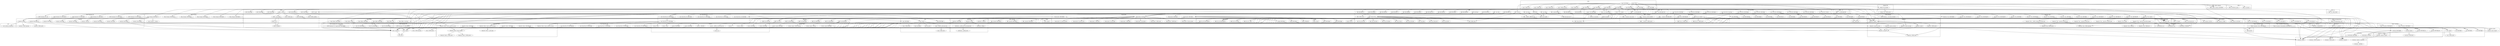 digraph {
graph [overlap=false]
subgraph cluster_mro {
	label="mro";
	"mro::method_changed_in";
}
subgraph cluster_XSLoader {
	label="XSLoader";
	"XSLoader::load";
}
subgraph cluster_DBI_dr {
	label="DBI::dr";
	"DBI::dr::connect";
	"DBI::dr::disconnect_all";
}
subgraph cluster_Time_HiRes {
	label="Time::HiRes";
	"Time::HiRes::BEGIN@43";
	"Time::HiRes::time";
	"Time::HiRes::bootstrap";
	"Time::HiRes::import";
	"Time::HiRes::BEGIN@3";
	"Time::HiRes::BEGIN@4";
}
subgraph cluster_Data_Dumper {
	label="Data::Dumper";
	"Data::Dumper::BEGIN@18";
	"Data::Dumper::BEGIN@12";
	"Data::Dumper::BEGIN@731";
	"Data::Dumper::BEGIN@272";
	"Data::Dumper::BEGIN@22";
	"Data::Dumper::_vstring";
	"Data::Dumper::BEGIN@24";
}
subgraph cluster_JSON_Backend_XS_Supportable {
	label="JSON::Backend::XS::Supportable";
	"JSON::Backend::XS::Supportable::BEGIN@99";
}
subgraph cluster_DBI_st {
	label="DBI::st";
	"DBI::st::execute";
	"DBI::st::fetchrow_array";
}
subgraph cluster_Exporter_Heavy {
	label="Exporter::Heavy";
	"Exporter::Heavy::heavy_export_to_level";
	"Exporter::Heavy::BEGIN@3";
	"Exporter::Heavy::BEGIN@4";
	"Exporter::Heavy::CORE:subst";
	"Exporter::Heavy::heavy_export_ok_tags";
	"Exporter::Heavy::_push_tags";
	"Exporter::Heavy::BEGIN@188";
	"Exporter::Heavy::CORE:match";
	"Exporter::Heavy::heavy_require_version";
	"Exporter::Heavy::heavy_export";
}
subgraph cluster_Scalar_Util {
	label="Scalar::Util";
	"Scalar::Util::weaken";
	"Scalar::Util::BEGIN@10";
	"Scalar::Util::BEGIN@9";
}
subgraph cluster_constant {
	label="constant";
	"constant::CORE:qr";
	"constant::BEGIN@64";
	"constant::BEGIN@39";
	"constant::CORE:regcomp";
	"constant::import";
	"constant::CORE:match";
	"constant::BEGIN@4";
	"constant::BEGIN@24";
	"constant::BEGIN@3";
	"constant::BEGIN@126";
	"constant::BEGIN@2";
	"constant::BEGIN@6";
}
subgraph cluster_overloading {
	label="overloading";
	"overloading::BEGIN@2";
	"overloading::unimport";
}
subgraph cluster_Types_Serialiser_Error {
	label="Types::Serialiser::Error";
	"Types::Serialiser::Error::BEGIN@145";
}
subgraph cluster_DBI_common {
	label="DBI::common";
	"DBI::common::STORE";
	"DBI::common::DESTROY";
	"DBI::common::FETCH";
}
subgraph cluster_Types_Serialiser_BooleanBase {
	label="Types::Serialiser::BooleanBase";
	"Types::Serialiser::BooleanBase::BEGIN@116";
}
subgraph cluster_DBD___dr {
	label="DBD::_::dr";
	"DBD::_::dr::BEGIN@1469";
}
subgraph cluster_bytes {
	label="bytes";
	"bytes::import";
}
subgraph cluster_List_Util {
	label="List::Util";
	"List::Util::BEGIN@31";
	"List::Util::BEGIN@9";
	"List::Util::BEGIN@10";
}
subgraph cluster_JSON_Backend_PP {
	label="JSON::Backend::PP";
	"JSON::Backend::PP::BEGIN@403";
}
subgraph cluster_DBD_Pg_DefaultValue {
	label="DBD::Pg::DefaultValue";
	"DBD::Pg::DefaultValue::new";
}
subgraph cluster_version_regex {
	label="version::regex";
	"version::regex::BEGIN@3";
	"version::regex::CORE:qr";
	"version::regex::CORE:regcomp";
	"version::regex::BEGIN@5";
}
subgraph cluster_JSON {
	label="JSON";
	"JSON::BEGIN@5";
	"JSON::BEGIN@4";
	"JSON::_set_module";
	"JSON::CORE:close";
	"JSON::BEGIN@9";
	"JSON::_load_xs";
	"JSON::import";
	"JSON::is_xs";
	"JSON::BEGIN@2";
	"JSON::BEGIN@6";
	"JSON::BEGIN@319";
	"JSON::backend";
	"JSON::CORE:readline";
}
subgraph cluster_DBI {
	label="DBI";
	"DBI::BEGIN@290";
	"DBI::BEGIN@710";
	"DBI::BEGIN@178";
	"DBI::_new_handle";
	"DBI::BEGIN@888";
	"DBI::bootstrap";
	"DBI::CORE:subst";
	"DBI::CORE:match";
	"DBI::BEGIN@181";
	"DBI::SQL_INTEGER";
	"DBI::connect";
	"DBI::BEGIN@823";
	"DBI::BEGIN@1054";
	"DBI::SQL_DECIMAL";
	"DBI::__ANON__[DBI.pm:751]";
	"DBI::_new_sth";
	"DBI::BEGIN@13";
	"DBI::_new_dbh";
	"DBI::SQL_DOUBLE";
	"DBI::_new_drh";
	"DBI::BEGIN@553";
	"DBI::SQL_NUMERIC";
	"DBI::BEGIN@294";
	"DBI::_install_method";
	"DBI::BEGIN@857";
	"DBI::BEGIN@985";
	"DBI::install_driver";
	"DBI::disconnect_all";
	"DBI::SQL_FLOAT";
	"DBI::setup_driver";
	"DBI::BEGIN@179";
	"DBI::SQL_REAL";
	"DBI::SQL_SMALLINT";
	"DBI::END";
	"DBI::BEGIN@177";
	"DBI::SQL_BIGINT";
}
subgraph cluster_DynaLoader {
	label="DynaLoader";
	"DynaLoader::CORE:ftsize";
	"DynaLoader::dl_find_symbol";
	"DynaLoader::dl_undef_symbols";
	"DynaLoader::dl_install_xsub";
	"DynaLoader::CORE:ftdir";
	"DynaLoader::bootstrap";
	"DynaLoader::BEGIN@21";
	"DynaLoader::BEGIN@92";
	"DynaLoader::dl_load_flags";
	"DynaLoader::CORE:ftfile";
	"DynaLoader::dl_load_file";
	"DynaLoader::CORE:subst";
	"DynaLoader::BEGIN@17";
}
subgraph cluster_DBD__mem_common {
	label="DBD::_mem::common";
	"DBD::_mem::common::DESTROY";
}
subgraph cluster_Getopt_Std {
	label="Getopt::Std";
	"Getopt::Std::CORE:match";
	"Getopt::Std::getopts";
}
subgraph cluster_version {
	label="version";
	"version::BEGIN@20";
	"version::BEGIN@4";
	"version::(bool";
	"version::(cmp";
	"version::qv";
	"version::BEGIN@5";
	"version::_VERSION";
	"version::import";
	"version::BEGIN@7";
	"version::(\"\"";
	"version::__ANON__[version.pm:52]";
}
subgraph cluster_List_MoreUtils_PP {
	label="List::MoreUtils::PP";
	"List::MoreUtils::PP::BEGIN@4";
	"List::MoreUtils::PP::BEGIN@5";
	"List::MoreUtils::PP::BEGIN@334";
	"List::MoreUtils::PP::BEGIN@3";
	"List::MoreUtils::PP::BEGIN@327";
}
subgraph cluster_base {
	label="base";
	"base::CORE:match";
	"base::import";
	"base::BEGIN@3";
	"base::CORE:subst";
	"base::BEGIN@4";
	"base::has_fields";
	"base::has_attr";
	"base::__ANON__[base.pm:70]";
}
subgraph cluster_List_MoreUtils_XS {
	label="List::MoreUtils::XS";
	"List::MoreUtils::XS::BEGIN@10";
	"List::MoreUtils::XS::BEGIN@4";
	"List::MoreUtils::XS::BEGIN@1";
	"List::MoreUtils::XS::BEGIN@7";
	"List::MoreUtils::XS::BEGIN@5";
	"List::MoreUtils::XS::BEGIN@3";
}
subgraph cluster_attributes {
	label="attributes";
	"attributes::import";
	"attributes::CORE:qr";
	"attributes::_modify_attrs_and_deprecate";
	"attributes::BEGIN@9";
	"attributes::reftype";
	"attributes::_modify_attrs";
}
subgraph cluster_utf8 {
	label="utf8";
	"utf8::encode";
}
subgraph cluster_DBD___common {
	label="DBD::_::common";
	"DBD::_::common::BEGIN@1369";
	"DBD::_::common::CORE:match";
	"DBD::_::common::trace_msg";
	"DBD::_::common::install_method";
}
subgraph cluster_strict {
	label="strict";
	"strict::unimport";
	"strict::import";
	"strict::bits";
	"strict::CORE:regcomp";
	"strict::CORE:match";
}
subgraph cluster_JSON_Boolean {
	label="JSON::Boolean";
	"JSON::Boolean::_overrride_overload";
}
subgraph cluster_DBD_Pg {
	label="DBD::Pg";
	"DBD::Pg::driver";
	"DBD::Pg::bootstrap";
	"DBD::Pg::BEGIN@24";
	"DBD::Pg::BEGIN@19";
	"DBD::Pg::BEGIN@23";
	"DBD::Pg::BEGIN@22";
	"DBD::Pg::BEGIN@21";
}
subgraph cluster_DBD_Pg_st {
	label="DBD::Pg::st";
	"DBD::Pg::st::_prepare";
}
subgraph cluster_JSON_XS {
	label="JSON::XS";
	"JSON::XS::BEGIN@1736";
	"JSON::XS::BEGIN@111";
	"JSON::XS::BEGIN@112";
	"JSON::XS::BEGIN@104";
	"JSON::XS::BEGIN@114";
}
subgraph cluster_DBI__firesafe {
	label="DBI::_firesafe";
	"DBI::_firesafe::BEGIN@12";
	"DBI::_firesafe::BEGIN@14";
	"DBI::_firesafe::BEGIN@13";
}
subgraph cluster_overload {
	label="overload";
	"overload::import";
	"overload::OVERLOAD";
	"overload::BEGIN@83";
	"overload::BEGIN@144";
	"overload::BEGIN@114";
}
subgraph cluster_DBD___db {
	label="DBD::_::db";
	"DBD::_::db::BEGIN@1534";
}
subgraph cluster_JSON_Backend_XS {
	label="JSON::Backend::XS";
	"JSON::Backend::XS::BEGIN@9";
	"JSON::Backend::XS::BEGIN@18";
	"JSON::Backend::XS::BEGIN@42";
	"JSON::Backend::XS::init";
	"JSON::Backend::XS::BEGIN@11";
	"JSON::Backend::XS::BEGIN@29";
}
subgraph cluster_DBD_Pg_db {
	label="DBD::Pg::db";
	"DBD::Pg::db::BEGIN@258";
	"DBD::Pg::db::_login";
	"DBD::Pg::db::BEGIN@260";
	"DBD::Pg::db::prepare";
}
subgraph cluster_warnings_register {
	label="warnings::register";
	"warnings::register::import";
}
subgraph cluster_DBI_var {
	label="DBI::var";
	"DBI::var::TIESCALAR";
}
subgraph cluster_Exporter {
	label="Exporter";
	"Exporter::export";
	"Exporter::export_to_level";
	"Exporter::import";
	"Exporter::CORE:subst";
	"Exporter::as_heavy";
	"Exporter::require_version";
	"Exporter::CORE:match";
	"Exporter::export_ok_tags";
}
subgraph cluster_vars {
	label="vars";
	"vars::BEGIN@3";
	"vars::BEGIN@7";
	"vars::import";
	"vars::BEGIN@8";
	"vars::CORE:match";
}
subgraph cluster_Types_Serialiser {
	label="Types::Serialiser";
	"Types::Serialiser::BEGIN@20";
	"Types::Serialiser::BEGIN@102";
}
subgraph cluster_DBD___st {
	label="DBD::_::st";
	"DBD::_::st::BEGIN@1856";
}
subgraph cluster_Carp {
	label="Carp";
	"Carp::_fetch_sub";
	"Carp::BEGIN@61";
	"Carp::BEGIN@49";
	"Carp::BEGIN@568";
	"Carp::BEGIN@5";
	"Carp::BEGIN@6";
	"Carp::BEGIN@555";
	"Carp::BEGIN@4";
	"Carp::BEGIN@73";
	"Carp::BEGIN@575";
	"Carp::BEGIN@131";
	"Carp::BEGIN@3";
	"Carp::BEGIN@171";
}
subgraph cluster_List_MoreUtils {
	label="List::MoreUtils";
	"List::MoreUtils::BEGIN@5";
	"List::MoreUtils::BEGIN@8";
	"List::MoreUtils::BEGIN@3";
	"List::MoreUtils::BEGIN@4";
	"List::MoreUtils::BEGIN@13";
	"List::MoreUtils::BEGIN@93";
	"List::MoreUtils::BEGIN@12";
	"List::MoreUtils::BEGIN@7";
	"List::MoreUtils::bootstrap";
	"List::MoreUtils::firstidx";
}
subgraph cluster_common_sense {
	label="common::sense";
	"common::sense::import";
}
subgraph cluster_Internals {
	label="Internals";
	"Internals::SvREADONLY";
}
subgraph cluster_DBD_Pg_dr {
	label="DBD::Pg::dr";
	"DBD::Pg::dr::connect";
	"DBD::Pg::dr::CORE:subst";
	"DBD::Pg::dr::CORE:match";
	"DBD::Pg::dr::BEGIN@180";
}
subgraph cluster_Config {
	label="Config";
	"Config::TIEHASH";
	"Config::BEGIN@47";
	"Config::BEGIN@9";
	"Config::FETCH";
	"Config::BEGIN@10";
	"Config::import";
	"Config::BEGIN@11";
}
subgraph cluster_warnings {
	label="warnings";
	"warnings::_mkMask";
	"warnings::CORE:regcomp";
	"warnings::import";
	"warnings::CORE:match";
	"warnings::register_categories";
	"warnings::unimport";
}
subgraph cluster_Exporter_Tiny {
	label="Exporter::Tiny";
	"Exporter::Tiny::BEGIN@283";
	"Exporter::Tiny::BEGIN@5.1";
	"Exporter::Tiny::BEGIN@189";
	"Exporter::Tiny::CORE:qr";
	"Exporter::Tiny::BEGIN@48";
	"Exporter::Tiny::CORE:regcomp";
	"Exporter::Tiny::BEGIN@4";
	"Exporter::Tiny::BEGIN@5";
	"Exporter::Tiny::mkopt";
	"Exporter::Tiny::BEGIN@3";
	"Exporter::Tiny::CORE:match";
	"Exporter::Tiny::BEGIN@143";
	"Exporter::Tiny::__ANON__[Exporter/Tiny.pm:38]";
	"Exporter::Tiny::CORE:sort";
	"Exporter::Tiny::import";
	"Exporter::Tiny::_exporter_permitted_regexp";
	"Exporter::Tiny::BEGIN@297";
	"Exporter::Tiny::_exporter_expand_sub";
	"Exporter::Tiny::_exporter_install_sub";
	"Exporter::Tiny::BEGIN@170";
	"Exporter::Tiny::BEGIN@253";
	"Exporter::Tiny::BEGIN@206";
	"Exporter::Tiny::_exporter_validate_opts";
}
subgraph cluster_UNIVERSAL {
	label="UNIVERSAL";
	"UNIVERSAL::isa";
	"UNIVERSAL::can";
	"UNIVERSAL::VERSION";
}
subgraph cluster_DBI_db {
	label="DBI::db";
	"DBI::db::prepare";
	"DBI::db::connected";
}
subgraph cluster_main {
	label="main";
	"main::BEGIN@4";
	"main::CORE:regcomp";
	"main::CORE:print";
	"main::CORE:close";
	"main::BEGIN@3";
	"main::NULL";
	"main::CORE:open";
	"main::BEGIN@5";
	"main::BEGIN@7";
	"main::BEGIN@6";
	"main::CORE:match";
	"main::RUNTIME";
	"main::BEGIN@8";
	"main::BEGIN@9";
}
"base::import" -> "base::__ANON__[base.pm:70]";
"Exporter::Heavy::heavy_export_ok_tags" -> "Exporter::Heavy::_push_tags";
"List::MoreUtils::BEGIN@12" -> "Exporter::Tiny::BEGIN@5";
"DynaLoader::BEGIN@92" -> "attributes::BEGIN@9";
"DBI::__ANON__[DBI.pm:751]" -> "DBI::dr::connect";
"Data::Dumper::BEGIN@272" -> "constant::BEGIN@126";
"DBI::install_driver" -> "DBD::Pg::BEGIN@23";
"main::NULL" -> "DBI::common::DESTROY";
"main::RUNTIME" -> "DBI::common::DESTROY";
"DBI::BEGIN@177" -> "Carp::BEGIN@49";
"main::BEGIN@6" -> "JSON::BEGIN@4";
"Exporter::Tiny::import" -> "Exporter::Tiny::__ANON__[Exporter/Tiny.pm:38]";
"Carp::BEGIN@5" -> "warnings::CORE:regcomp";
"DynaLoader::BEGIN@92" -> "attributes::CORE:qr";
"JSON::BEGIN@2" -> "JSON::XS::BEGIN@112";
"main::NULL" -> "main::BEGIN@9";
"main::RUNTIME" -> "main::CORE:match";
"XSLoader::load" -> "DynaLoader::BEGIN@92";
"List::MoreUtils::BEGIN@13" -> "List::MoreUtils::XS::BEGIN@7";
"JSON::XS::BEGIN@114" -> "Types::Serialiser::Error::BEGIN@145";
"Exporter::require_version" -> "Exporter::as_heavy";
"Exporter::export" -> "Exporter::as_heavy";
"Exporter::export_to_level" -> "Exporter::as_heavy";
"Exporter::export_ok_tags" -> "Exporter::as_heavy";
"JSON::is_xs" -> "JSON::backend";
"JSON::_set_module" -> "JSON::backend";
"List::MoreUtils::BEGIN@12" -> "Exporter::Tiny::BEGIN@143";
"Exporter::Tiny::_exporter_permitted_regexp" -> "Exporter::Tiny::CORE:sort";
"main::BEGIN@7" -> "Time::HiRes::BEGIN@3";
"main::BEGIN@6" -> "JSON::Backend::PP::BEGIN@403";
"main::BEGIN@3" -> "DBI::BEGIN@553";
"main::BEGIN@3" -> "DBI::var::TIESCALAR";
"version::regex::BEGIN@5" -> "vars::import";
"base::BEGIN@4" -> "vars::import";
"DBD::Pg::BEGIN@24" -> "vars::import";
"List::MoreUtils::XS::BEGIN@7" -> "vars::import";
"version::BEGIN@7" -> "vars::import";
"constant::BEGIN@6" -> "vars::import";
"Config::BEGIN@11" -> "vars::import";
"List::MoreUtils::PP::BEGIN@327" -> "vars::import";
"DBI::install_driver" -> "DBI::SQL_DECIMAL";
"overload::BEGIN@144" -> "warnings::register::import";
"constant::BEGIN@4" -> "warnings::register::import";
"vars::BEGIN@7" -> "warnings::register::import";
"main::BEGIN@3" -> "DBI::BEGIN@1054";
"List::MoreUtils::BEGIN@12" -> "Exporter::Tiny::BEGIN@206";
"main::BEGIN@3" -> "DBI::BEGIN@13";
"DBI::END" -> "DBD::_::common::trace_msg";
"List::MoreUtils::BEGIN@12" -> "Exporter::Tiny::BEGIN@189";
"main::BEGIN@9" -> "List::MoreUtils::BEGIN@12";
"main::BEGIN@3" -> "List::Util::BEGIN@10";
"DBI::install_driver" -> "DBD::Pg::BEGIN@21";
"DBI::BEGIN@177" -> "Carp::BEGIN@6";
"main::BEGIN@6" -> "JSON::_load_xs";
"Exporter::Tiny::import" -> "Exporter::Tiny::mkopt";
"main::BEGIN@3" -> "DBI::BEGIN@179";
"main::NULL" -> "main::BEGIN@3";
"DynaLoader::BEGIN@21" -> "Config::import";
"List::MoreUtils::BEGIN@13" -> "List::MoreUtils::XS::BEGIN@4";
"warnings::register_categories" -> "warnings::_mkMask";
"DBI::install_driver" -> "DBI::SQL_SMALLINT";
"main::RUNTIME" -> "DBI::END";
"Data::Dumper::BEGIN@272" -> "Data::Dumper::_vstring";
"List::MoreUtils::BEGIN@12" -> "Exporter::Tiny::BEGIN@170";
"main::BEGIN@5" -> "Data::Dumper::BEGIN@272";
"DBI::END" -> "DBI::disconnect_all";
"JSON::_load_xs" -> "JSON::CORE:readline";
"List::MoreUtils::BEGIN@12" -> "Exporter::Tiny::BEGIN@5.1";
"Carp::BEGIN@73" -> "Carp::_fetch_sub";
"Carp::BEGIN@61" -> "Carp::_fetch_sub";
"DBI::BEGIN@181" -> "DBI::CORE:match";
"JSON::BEGIN@6" -> "base::BEGIN@3";
"DynaLoader::bootstrap" -> "DynaLoader::dl_load_file";
"DynaLoader::BEGIN@21" -> "Config::BEGIN@9";
"JSON::BEGIN@2" -> "JSON::XS::BEGIN@1736";
"DynaLoader::bootstrap" -> "DBI::bootstrap";
"Exporter::Tiny::_exporter_expand_sub" -> "Exporter::Tiny::CORE:match";
"Exporter::Tiny::__ANON__[Exporter/Tiny.pm:38]" -> "Exporter::Tiny::CORE:match";
"DBI::install_driver" -> "version::__ANON__[version.pm:52]";
"attributes::import" -> "attributes::reftype";
"JSON::_load_xs" -> "JSON::Backend::XS::init";
"main::NULL" -> "main::BEGIN@4";
"DBI::install_driver" -> "DBD::Pg::BEGIN@24";
"DBD::Pg::db::prepare" -> "DBD::Pg::st::_prepare";
"List::MoreUtils::XS::BEGIN@1" -> "List::MoreUtils::PP::BEGIN@334";
"main::BEGIN@9" -> "List::MoreUtils::BEGIN@5";
"vars::import" -> "vars::CORE:match";
"main::BEGIN@3" -> "DBD::_::dr::BEGIN@1469";
"DBD::Pg::driver" -> "version::(\"\"";
"List::MoreUtils::BEGIN@12" -> "Exporter::Tiny::BEGIN@253";
"DBI::BEGIN@177" -> "Carp::BEGIN@5";
"main::BEGIN@5" -> "overload::BEGIN@114";
"main::BEGIN@3" -> "DBI::BEGIN@857";
"JSON::BEGIN@2" -> "JSON::XS::BEGIN@114";
"Data::Dumper::BEGIN@272" -> "constant::CORE:qr";
"DBI::db::prepare" -> "DBD::Pg::db::prepare";
"main::BEGIN@7" -> "Time::HiRes::BEGIN@43";
"DBD::_::common::install_method" -> "DBD::_::common::CORE:match";
"main::RUNTIME" -> "List::MoreUtils::firstidx";
"List::MoreUtils::BEGIN@13" -> "List::MoreUtils::XS::BEGIN@5";
"DBD::Pg::BEGIN@19" -> "version::BEGIN@20";
"DynaLoader::BEGIN@21" -> "version::(cmp";
"DBI::install_driver" -> "DynaLoader::bootstrap";
"main::BEGIN@7" -> "DynaLoader::bootstrap";
"List::MoreUtils::XS::BEGIN@10" -> "DynaLoader::bootstrap";
"DBI::BEGIN@181" -> "DynaLoader::bootstrap";
"DBI::BEGIN@177" -> "Carp::BEGIN@555";
"JSON::_set_module" -> "JSON::is_xs";
"overload::BEGIN@83" -> "overloading::BEGIN@2";
"Data::Dumper::BEGIN@22" -> "Exporter::import";
"main::BEGIN@5" -> "Exporter::import";
"JSON::XS::BEGIN@111" -> "Exporter::import";
"main::BEGIN@3" -> "Exporter::import";
"Getopt::Std::getopts" -> "Exporter::import";
"main::BEGIN@8" -> "Exporter::import";
"DBD::Pg::db::BEGIN@258" -> "Exporter::import";
"main::BEGIN@5" -> "Data::Dumper::BEGIN@18";
"List::MoreUtils::XS::BEGIN@1" -> "List::MoreUtils::PP::BEGIN@4";
"Data::Dumper::BEGIN@272" -> "constant::BEGIN@3";
"DBI::BEGIN@181" -> "Exporter::export_ok_tags";
"DBI::install_driver" -> "Exporter::export_ok_tags";
"List::MoreUtils::XS::BEGIN@5" -> "warnings::import";
"overloading::BEGIN@2" -> "warnings::import";
"DBI::_firesafe::BEGIN@13" -> "warnings::import";
"List::MoreUtils::BEGIN@5" -> "warnings::import";
"List::Util::BEGIN@10" -> "warnings::import";
"Scalar::Util::BEGIN@10" -> "warnings::import";
"Exporter::Tiny::BEGIN@5" -> "warnings::import";
"List::MoreUtils::PP::BEGIN@5" -> "warnings::import";
"Config::BEGIN@10" -> "warnings::import";
"Carp::BEGIN@5" -> "warnings::import";
"List::MoreUtils::XS::BEGIN@10" -> "List::MoreUtils::BEGIN@7";
"JSON::XS::BEGIN@114" -> "Types::Serialiser::BEGIN@20";
"DBI::connect" -> "DBI::common::STORE";
"DBD::Pg::dr::connect" -> "DBI::common::STORE";
"DBI::__ANON__[DBI.pm:751]" -> "DBI::common::STORE";
"main::BEGIN@6" -> "JSON::BEGIN@6";
"DynaLoader::bootstrap" -> "DynaLoader::CORE:ftfile";
"overload::BEGIN@83" -> "overloading::unimport";
"overload::BEGIN@114" -> "overloading::unimport";
"DBD::Pg::BEGIN@19" -> "version::import";
"main::BEGIN@9" -> "List::MoreUtils::BEGIN@8";
"main::NULL" -> "main::BEGIN@5";
"DBI::install_driver" -> "DBD::Pg::db::BEGIN@258";
"main::BEGIN@9" -> "List::MoreUtils::BEGIN@93";
"DynaLoader::bootstrap" -> "DynaLoader::dl_undef_symbols";
"Exporter::Tiny::_exporter_permitted_regexp" -> "Exporter::Tiny::CORE:regcomp";
"Exporter::Tiny::_exporter_expand_sub" -> "Exporter::Tiny::CORE:regcomp";
"DBI::install_driver" -> "Exporter::Heavy::heavy_require_version";
"DBI::install_driver" -> "Exporter::require_version";
"DynaLoader::BEGIN@21" -> "Config::TIEHASH";
"Data::Dumper::BEGIN@272" -> "constant::BEGIN@24";
"main::BEGIN@3" -> "Scalar::Util::BEGIN@9";
"Types::Serialiser::Error::BEGIN@145" -> "overload::import";
"Types::Serialiser::BooleanBase::BEGIN@116" -> "overload::import";
"DBI::BEGIN@177" -> "Carp::BEGIN@171";
"strict::import" -> "strict::bits";
"strict::unimport" -> "strict::bits";
"DBI::install_driver" -> "DBD::Pg::BEGIN@22";
"Getopt::Std::getopts" -> "Getopt::Std::CORE:match";
"main::BEGIN@9" -> "Exporter::Tiny::import";
"JSON::_load_xs" -> "JSON::Backend::XS::BEGIN@9";
"Exporter::import" -> "Exporter::Heavy::heavy_export";
"Exporter::Heavy::heavy_export_to_level" -> "Exporter::Heavy::heavy_export";
"main::BEGIN@3" -> "List::Util::BEGIN@9";
"DynaLoader::bootstrap" -> "DynaLoader::CORE:subst";
"Exporter::Tiny::import" -> "Exporter::Tiny::_exporter_expand_sub";
"DBI::install_driver" -> "DBI::SQL_FLOAT";
"DBI::connect" -> "DBI::install_driver";
"main::BEGIN@3" -> "DBD::_::db::BEGIN@1534";
"main::BEGIN@3" -> "DBI::BEGIN@181";
"DBI::install_driver" -> "DBI::SQL_INTEGER";
"main::RUNTIME" -> "DBI::db::prepare";
"DynaLoader::BEGIN@21" -> "Config::BEGIN@10";
"JSON::_set_module" -> "UNIVERSAL::VERSION";
"main::BEGIN@3" -> "UNIVERSAL::VERSION";
"JSON::BEGIN@2" -> "UNIVERSAL::VERSION";
"main::BEGIN@3" -> "DBI::BEGIN@823";
"main::RUNTIME" -> "DBI::connect";
"main::RUNTIME" -> "DBI::st::execute";
"DBI::disconnect_all" -> "DBI::dr::disconnect_all";
"DBI::BEGIN@177" -> "Carp::BEGIN@575";
"main::BEGIN@3" -> "DBI::BEGIN@710";
"JSON::BEGIN@6" -> "base::import";
"constant::import" -> "mro::method_changed_in";
"Config::BEGIN@11" -> "vars::BEGIN@3";
"DBI::BEGIN@178" -> "DynaLoader::BEGIN@21";
"JSON::_load_xs" -> "JSON::_set_module";
"Data::Dumper::BEGIN@272" -> "constant::BEGIN@39";
"DynaLoader::bootstrap" -> "DynaLoader::CORE:ftdir";
"Data::Dumper::BEGIN@731" -> "bytes::import";
"List::MoreUtils::BEGIN@13" -> "List::MoreUtils::XS::BEGIN@3";
"JSON::_load_xs" -> "JSON::Backend::XS::Supportable::BEGIN@99";
"Config::BEGIN@11" -> "vars::BEGIN@7";
"DBI::BEGIN@178" -> "Config::FETCH";
"JSON::_load_xs" -> "JSON::Backend::XS::BEGIN@42";
"JSON::_load_xs" -> "JSON::Boolean::_overrride_overload";
"DBI::BEGIN@177" -> "Carp::BEGIN@568";
"List::MoreUtils::XS::BEGIN@1" -> "List::MoreUtils::PP::BEGIN@3";
"DBI::BEGIN@181" -> "Exporter::Heavy::heavy_export_ok_tags";
"DBI::install_driver" -> "Exporter::Heavy::heavy_export_ok_tags";
"main::BEGIN@5" -> "overload::BEGIN@83";
"base::__ANON__[base.pm:70]" -> "utf8::encode";
"DynaLoader::BEGIN@21" -> "Config::BEGIN@11";
"Exporter::Heavy::heavy_export" -> "Exporter::Heavy::CORE:subst";
"List::MoreUtils::BEGIN@13" -> "List::MoreUtils::XS::BEGIN@10";
"Carp::BEGIN@4" -> "strict::CORE:regcomp";
"Exporter::Tiny::import" -> "Exporter::Tiny::_exporter_install_sub";
"DBD::Pg::driver" -> "DBD::_::common::install_method";
"overload::import" -> "overload::OVERLOAD";
"main::BEGIN@6" -> "JSON::BEGIN@5";
"main::BEGIN@7" -> "Time::HiRes::import";
"DBD::Pg::BEGIN@19" -> "version::regex::CORE:regcomp";
"DBI::install_driver" -> "DBD::Pg::BEGIN@19";
"DBD::Pg::dr::connect" -> "DBD::Pg::db::_login";
"JSON::import" -> "Exporter::Heavy::heavy_export_to_level";
"Time::HiRes::import" -> "Exporter::Heavy::heavy_export_to_level";
"main::RUNTIME" -> "DBD::_mem::common::DESTROY";
"main::NULL" -> "DBD::_mem::common::DESTROY";
"DynaLoader::bootstrap" -> "DBD::Pg::bootstrap";
"main::BEGIN@6" -> "JSON::BEGIN@319";
"main::BEGIN@3" -> "DBI::BEGIN@888";
"DynaLoader::BEGIN@21" -> "version::(bool";
"main::RUNTIME" -> "main::CORE:print";
"DBI::install_driver" -> "DBI::_firesafe::BEGIN@14";
"main::RUNTIME" -> "Time::HiRes::time";
"DBD::Pg::driver" -> "DBI::_new_drh";
"DBI::BEGIN@177" -> "Carp::BEGIN@73";
"DynaLoader::bootstrap" -> "DynaLoader::CORE:ftsize";
"main::RUNTIME" -> "Getopt::Std::getopts";
"DBI::__ANON__[DBI.pm:751]" -> "DBI::db::connected";
"base::__ANON__[base.pm:70]" -> "base::CORE:subst";
"JSON::_load_xs" -> "JSON::Backend::XS::BEGIN@29";
"DBD::Pg::BEGIN@19" -> "version::BEGIN@7";
"Data::Dumper::BEGIN@272" -> "constant::BEGIN@6";
"DBD::Pg::dr::connect" -> "DBI::_new_dbh";
"main::BEGIN@9" -> "UNIVERSAL::can";
"Exporter::Tiny::_exporter_expand_sub" -> "UNIVERSAL::can";
"attributes::import" -> "UNIVERSAL::can";
"List::MoreUtils::XS::BEGIN@10" -> "UNIVERSAL::can";
"main::RUNTIME" -> "DBI::st::fetchrow_array";
"Exporter::as_heavy" -> "Exporter::Heavy::BEGIN@4";
"DBD::_::common::install_method" -> "DBI::_install_method";
"main::BEGIN@3" -> "DBI::_install_method";
"main::BEGIN@3" -> "DBI::BEGIN@294";
"DBI::install_driver" -> "DBD::Pg::driver";
"DBD::Pg::dr::connect" -> "DBD::Pg::dr::CORE:match";
"main::BEGIN@3" -> "DBI::BEGIN@985";
"List::MoreUtils::BEGIN@12" -> "Exporter::Tiny::BEGIN@48";
"List::MoreUtils::BEGIN@12" -> "Exporter::Tiny::BEGIN@3";
"DynaLoader::BEGIN@21" -> "Config::BEGIN@47";
"DBI::install_driver" -> "DBI::SQL_BIGINT";
"main::BEGIN@3" -> "DBI::setup_driver";
"DBI::install_driver" -> "DBI::setup_driver";
"main::BEGIN@6" -> "JSON::import";
"JSON::_load_xs" -> "JSON::BEGIN@2";
"main::BEGIN@5" -> "Data::Dumper::BEGIN@22";
"DBI::BEGIN@177" -> "Carp::BEGIN@61";
"JSON::_load_xs" -> "JSON::CORE:close";
"Exporter::Heavy::heavy_require_version" -> "version::_VERSION";
"JSON::XS::BEGIN@114" -> "Types::Serialiser::BEGIN@102";
"Exporter::Tiny::_exporter_permitted_regexp" -> "Exporter::Tiny::CORE:qr";
"Exporter::Heavy::heavy_export" -> "Exporter::Heavy::CORE:match";
"Data::Dumper::BEGIN@272" -> "constant::BEGIN@4";
"main::BEGIN@3" -> "DBI::BEGIN@290";
"DBI::BEGIN@177" -> "Carp::BEGIN@3";
"main::RUNTIME" -> "main::CORE:regcomp";
"main::BEGIN@9" -> "List::MoreUtils::BEGIN@3";
"JSON::BEGIN@2" -> "JSON::XS::BEGIN@104";
"DBI::install_driver" -> "DBI::SQL_DOUBLE";
"DynaLoader::bootstrap" -> "DynaLoader::dl_install_xsub";
"Exporter::import" -> "Exporter::CORE:match";
"warnings::register::import" -> "warnings::register_categories";
"DBI::install_driver" -> "DBI::SQL_NUMERIC";
"main::BEGIN@3" -> "DBD::_::st::BEGIN@1856";
"DynaLoader::bootstrap" -> "DynaLoader::dl_find_symbol";
"DynaLoader::bootstrap" -> "Time::HiRes::bootstrap";
"DBI::BEGIN@178" -> "DynaLoader::BEGIN@17";
"DBD::Pg::db::prepare" -> "DBI::_new_sth";
"main::NULL" -> "main::BEGIN@8";
"List::MoreUtils::XS::BEGIN@1" -> "List::MoreUtils::PP::BEGIN@327";
"Exporter::Heavy::heavy_export_to_level" -> "Exporter::export";
"Exporter::import" -> "Exporter::export";
"Time::HiRes::import" -> "Exporter::export_to_level";
"JSON::import" -> "Exporter::export_to_level";
"DBI::install_driver" -> "DBI::SQL_REAL";
"main::BEGIN@9" -> "List::MoreUtils::BEGIN@4";
"main::BEGIN@9" -> "List::MoreUtils::BEGIN@13";
"JSON::_load_xs" -> "JSON::Backend::XS::BEGIN@11";
"List::MoreUtils::BEGIN@12" -> "Exporter::Tiny::BEGIN@297";
"DynaLoader::bootstrap" -> "List::MoreUtils::bootstrap";
"main::BEGIN@3" -> "Scalar::Util::BEGIN@10";
"DBD::Pg::BEGIN@19" -> "version::regex::BEGIN@5";
"main::BEGIN@5" -> "Data::Dumper::BEGIN@24";
"JSON::XS::BEGIN@104" -> "common::sense::import";
"Types::Serialiser::BEGIN@20" -> "common::sense::import";
"Exporter::as_heavy" -> "Exporter::Heavy::BEGIN@3";
"main::BEGIN@5" -> "Data::Dumper::BEGIN@12";
"Exporter::Tiny::import" -> "Exporter::Tiny::_exporter_validate_opts";
"base::import" -> "base::CORE:match";
"DynaLoader::BEGIN@92" -> "XSLoader::load";
"List::MoreUtils::XS::BEGIN@10" -> "XSLoader::load";
"JSON::BEGIN@2" -> "XSLoader::load";
"Data::Dumper::BEGIN@24" -> "XSLoader::load";
"main::BEGIN@3" -> "XSLoader::load";
"JSON::XS::BEGIN@114" -> "Types::Serialiser::BooleanBase::BEGIN@116";
"JSON::_load_xs" -> "JSON::Backend::XS::BEGIN@18";
"List::MoreUtils::BEGIN@12" -> "Exporter::Tiny::BEGIN@283";
"DynaLoader::BEGIN@92" -> "attributes::import";
"DBI::dr::connect" -> "DBD::Pg::dr::connect";
"DBD::Pg::dr::connect" -> "DBI::common::FETCH";
"main::NULL" -> "main::BEGIN@6";
"main::BEGIN@3" -> "DBI::BEGIN@178";
"DBI::install_driver" -> "DBI::_firesafe::BEGIN@13";
"DBI::_new_sth" -> "DBI::_new_handle";
"DBI::_new_dbh" -> "DBI::_new_handle";
"DBI::_new_drh" -> "DBI::_new_handle";
"DBI::BEGIN@177" -> "Carp::BEGIN@131";
"Data::Dumper::BEGIN@272" -> "constant::BEGIN@64";
"version::__ANON__[version.pm:52]" -> "version::qv";
"base::import" -> "base::has_fields";
"constant::import" -> "constant::CORE:regcomp";
"DBI::install_driver" -> "DBI::_firesafe::BEGIN@12";
"JSON::BEGIN@6" -> "base::BEGIN@4";
"DBD::Pg::dr::connect" -> "DBD::Pg::dr::CORE:subst";
"Data::Dumper::BEGIN@272" -> "constant::BEGIN@2";
"DBD::Pg::BEGIN@19" -> "version::regex::CORE:qr";
"main::RUNTIME" -> "main::CORE:close";
"DBI::setup_driver" -> "UNIVERSAL::isa";
"base::import" -> "UNIVERSAL::isa";
"main::BEGIN@7" -> "Time::HiRes::BEGIN@4";
"main::BEGIN@3" -> "Scalar::Util::weaken";
"List::MoreUtils::BEGIN@12" -> "Exporter::Tiny::BEGIN@4";
"DBD::Pg::BEGIN@19" -> "version::BEGIN@5";
"DBI::install_driver" -> "DBD::Pg::DefaultValue::new";
"List::MoreUtils::XS::BEGIN@10" -> "List::MoreUtils::XS::BEGIN@1";
"DBI::install_driver" -> "DBD::Pg::db::BEGIN@260";
"main::BEGIN@3" -> "List::Util::BEGIN@31";
"JSON::BEGIN@2" -> "JSON::XS::BEGIN@111";
"List::MoreUtils::XS::BEGIN@1" -> "List::MoreUtils::PP::BEGIN@5";
"main::BEGIN@5" -> "Data::Dumper::BEGIN@731";
"DBI::BEGIN@177" -> "Carp::BEGIN@4";
"main::RUNTIME" -> "main::CORE:open";
"Config::BEGIN@9" -> "strict::import";
"Scalar::Util::BEGIN@9" -> "strict::import";
"DBD::Pg::db::BEGIN@260" -> "strict::import";
"vars::BEGIN@8" -> "strict::import";
"base::BEGIN@3" -> "strict::import";
"version::BEGIN@5" -> "strict::import";
"attributes::BEGIN@9" -> "strict::import";
"Exporter::Tiny::BEGIN@4" -> "strict::import";
"DBI::BEGIN@294" -> "strict::import";
"Time::HiRes::BEGIN@4" -> "strict::import";
"DBD::_::db::BEGIN@1534" -> "strict::import";
"List::MoreUtils::PP::BEGIN@4" -> "strict::import";
"constant::BEGIN@3" -> "strict::import";
"DBD::_::common::BEGIN@1369" -> "strict::import";
"DBD::_::dr::BEGIN@1469" -> "strict::import";
"Exporter::Heavy::BEGIN@3" -> "strict::import";
"version::regex::BEGIN@3" -> "strict::import";
"List::Util::BEGIN@9" -> "strict::import";
"DBI::_firesafe::BEGIN@12" -> "strict::import";
"DBD::Pg::dr::BEGIN@180" -> "strict::import";
"Carp::BEGIN@4" -> "strict::import";
"DBD::_::st::BEGIN@1856" -> "strict::import";
"JSON::BEGIN@4" -> "strict::import";
"main::BEGIN@4" -> "strict::import";
"List::MoreUtils::XS::BEGIN@4" -> "strict::import";
"List::MoreUtils::BEGIN@4" -> "strict::import";
"Exporter::Tiny::BEGIN@170" -> "strict::unimport";
"Exporter::Tiny::BEGIN@297" -> "strict::unimport";
"Carp::BEGIN@555" -> "strict::unimport";
"version::BEGIN@20" -> "strict::unimport";
"List::Util::BEGIN@31" -> "strict::unimport";
"constant::BEGIN@126" -> "strict::unimport";
"Config::BEGIN@47" -> "strict::unimport";
"Exporter::Tiny::BEGIN@48" -> "strict::unimport";
"DBI::BEGIN@985" -> "strict::unimport";
"Time::HiRes::BEGIN@43" -> "strict::unimport";
"List::MoreUtils::BEGIN@93" -> "strict::unimport";
"DBI::BEGIN@857" -> "strict::unimport";
"Exporter::Heavy::BEGIN@4" -> "strict::unimport";
"Exporter::Tiny::BEGIN@189" -> "strict::unimport";
"JSON::Backend::XS::BEGIN@42" -> "strict::unimport";
"Exporter::Tiny::BEGIN@253" -> "strict::unimport";
"Exporter::Tiny::BEGIN@206" -> "strict::unimport";
"JSON::Backend::XS::BEGIN@29" -> "strict::unimport";
"DBI::BEGIN@1054" -> "strict::unimport";
"List::MoreUtils::PP::BEGIN@334" -> "strict::unimport";
"JSON::Backend::XS::Supportable::BEGIN@99" -> "strict::unimport";
"DBI::BEGIN@553" -> "strict::unimport";
"JSON::Backend::PP::BEGIN@403" -> "strict::unimport";
"constant::BEGIN@64" -> "strict::unimport";
"constant::BEGIN@39" -> "strict::unimport";
"JSON::BEGIN@319" -> "strict::unimport";
"DBI::BEGIN@888" -> "strict::unimport";
"Carp::BEGIN@131" -> "strict::unimport";
"Exporter::Tiny::BEGIN@143" -> "strict::unimport";
"DBI::BEGIN@710" -> "strict::unimport";
"Carp::BEGIN@575" -> "strict::unimport";
"DBI::BEGIN@290" -> "strict::unimport";
"DBI::BEGIN@823" -> "strict::unimport";
"DBI::install_driver" -> "DBD::Pg::dr::BEGIN@180";
"main::BEGIN@3" -> "DBI::BEGIN@177";
"DBD::Pg::BEGIN@19" -> "version::regex::BEGIN@3";
"main::BEGIN@6" -> "JSON::BEGIN@9";
"main::BEGIN@3" -> "DBD::_::common::BEGIN@1369";
"attributes::_modify_attrs_and_deprecate" -> "attributes::_modify_attrs";
"attributes::import" -> "attributes::_modify_attrs_and_deprecate";
"DBI::install_driver" -> "DBI::CORE:subst";
"DBI::connect" -> "DBI::CORE:subst";
"Exporter::as_heavy" -> "Exporter::Heavy::BEGIN@188";
"Carp::BEGIN@4" -> "strict::CORE:match";
"Carp::BEGIN@5" -> "warnings::CORE:match";
"constant::import" -> "constant::CORE:match";
"JSON::Backend::XS::BEGIN@9" -> "constant::import";
"JSON::Backend::XS::BEGIN@18" -> "constant::import";
"JSON::Backend::XS::BEGIN@11" -> "constant::import";
"Data::Dumper::BEGIN@272" -> "constant::import";
"Config::BEGIN@11" -> "vars::BEGIN@8";
"DynaLoader::bootstrap" -> "DynaLoader::dl_load_flags";
"main::NULL" -> "main::BEGIN@7";
"Exporter::as_heavy" -> "Exporter::CORE:subst";
"Exporter::import" -> "Exporter::CORE:subst";
"main::BEGIN@5" -> "overload::BEGIN@144";
"Exporter::Heavy::BEGIN@188" -> "warnings::unimport";
"Exporter::Tiny::BEGIN@283" -> "warnings::unimport";
"Exporter::Tiny::BEGIN@5.1" -> "warnings::unimport";
"Carp::BEGIN@568" -> "warnings::unimport";
"Carp::BEGIN@6" -> "warnings::unimport";
"DBD::Pg::BEGIN@19" -> "version::BEGIN@4";
"base::import" -> "base::has_attr";
"Exporter::Tiny::import" -> "Exporter::Tiny::_exporter_permitted_regexp";
"DBI::connect" -> "DBI::__ANON__[DBI.pm:751]";
"constant::BEGIN@24" -> "Internals::SvREADONLY";
"constant::import" -> "Internals::SvREADONLY";
}

